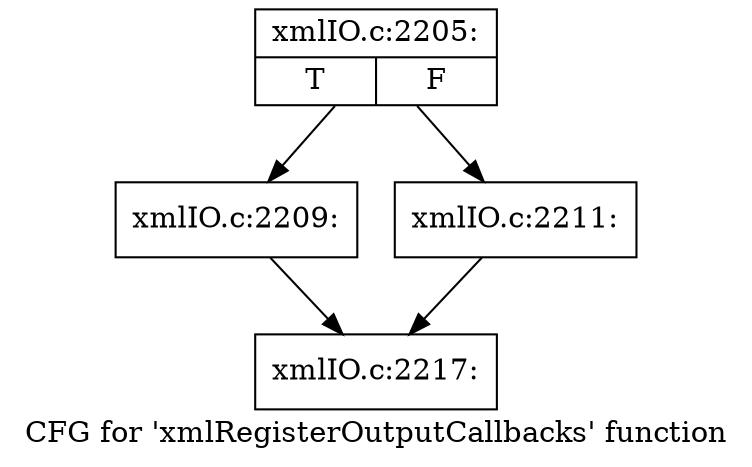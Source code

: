 digraph "CFG for 'xmlRegisterOutputCallbacks' function" {
	label="CFG for 'xmlRegisterOutputCallbacks' function";

	Node0x55ed347291e0 [shape=record,label="{xmlIO.c:2205:|{<s0>T|<s1>F}}"];
	Node0x55ed347291e0 -> Node0x55ed3472df70;
	Node0x55ed347291e0 -> Node0x55ed3472dfc0;
	Node0x55ed3472df70 [shape=record,label="{xmlIO.c:2209:}"];
	Node0x55ed3472df70 -> Node0x55ed347293d0;
	Node0x55ed3472dfc0 [shape=record,label="{xmlIO.c:2211:}"];
	Node0x55ed3472dfc0 -> Node0x55ed347293d0;
	Node0x55ed347293d0 [shape=record,label="{xmlIO.c:2217:}"];
}
